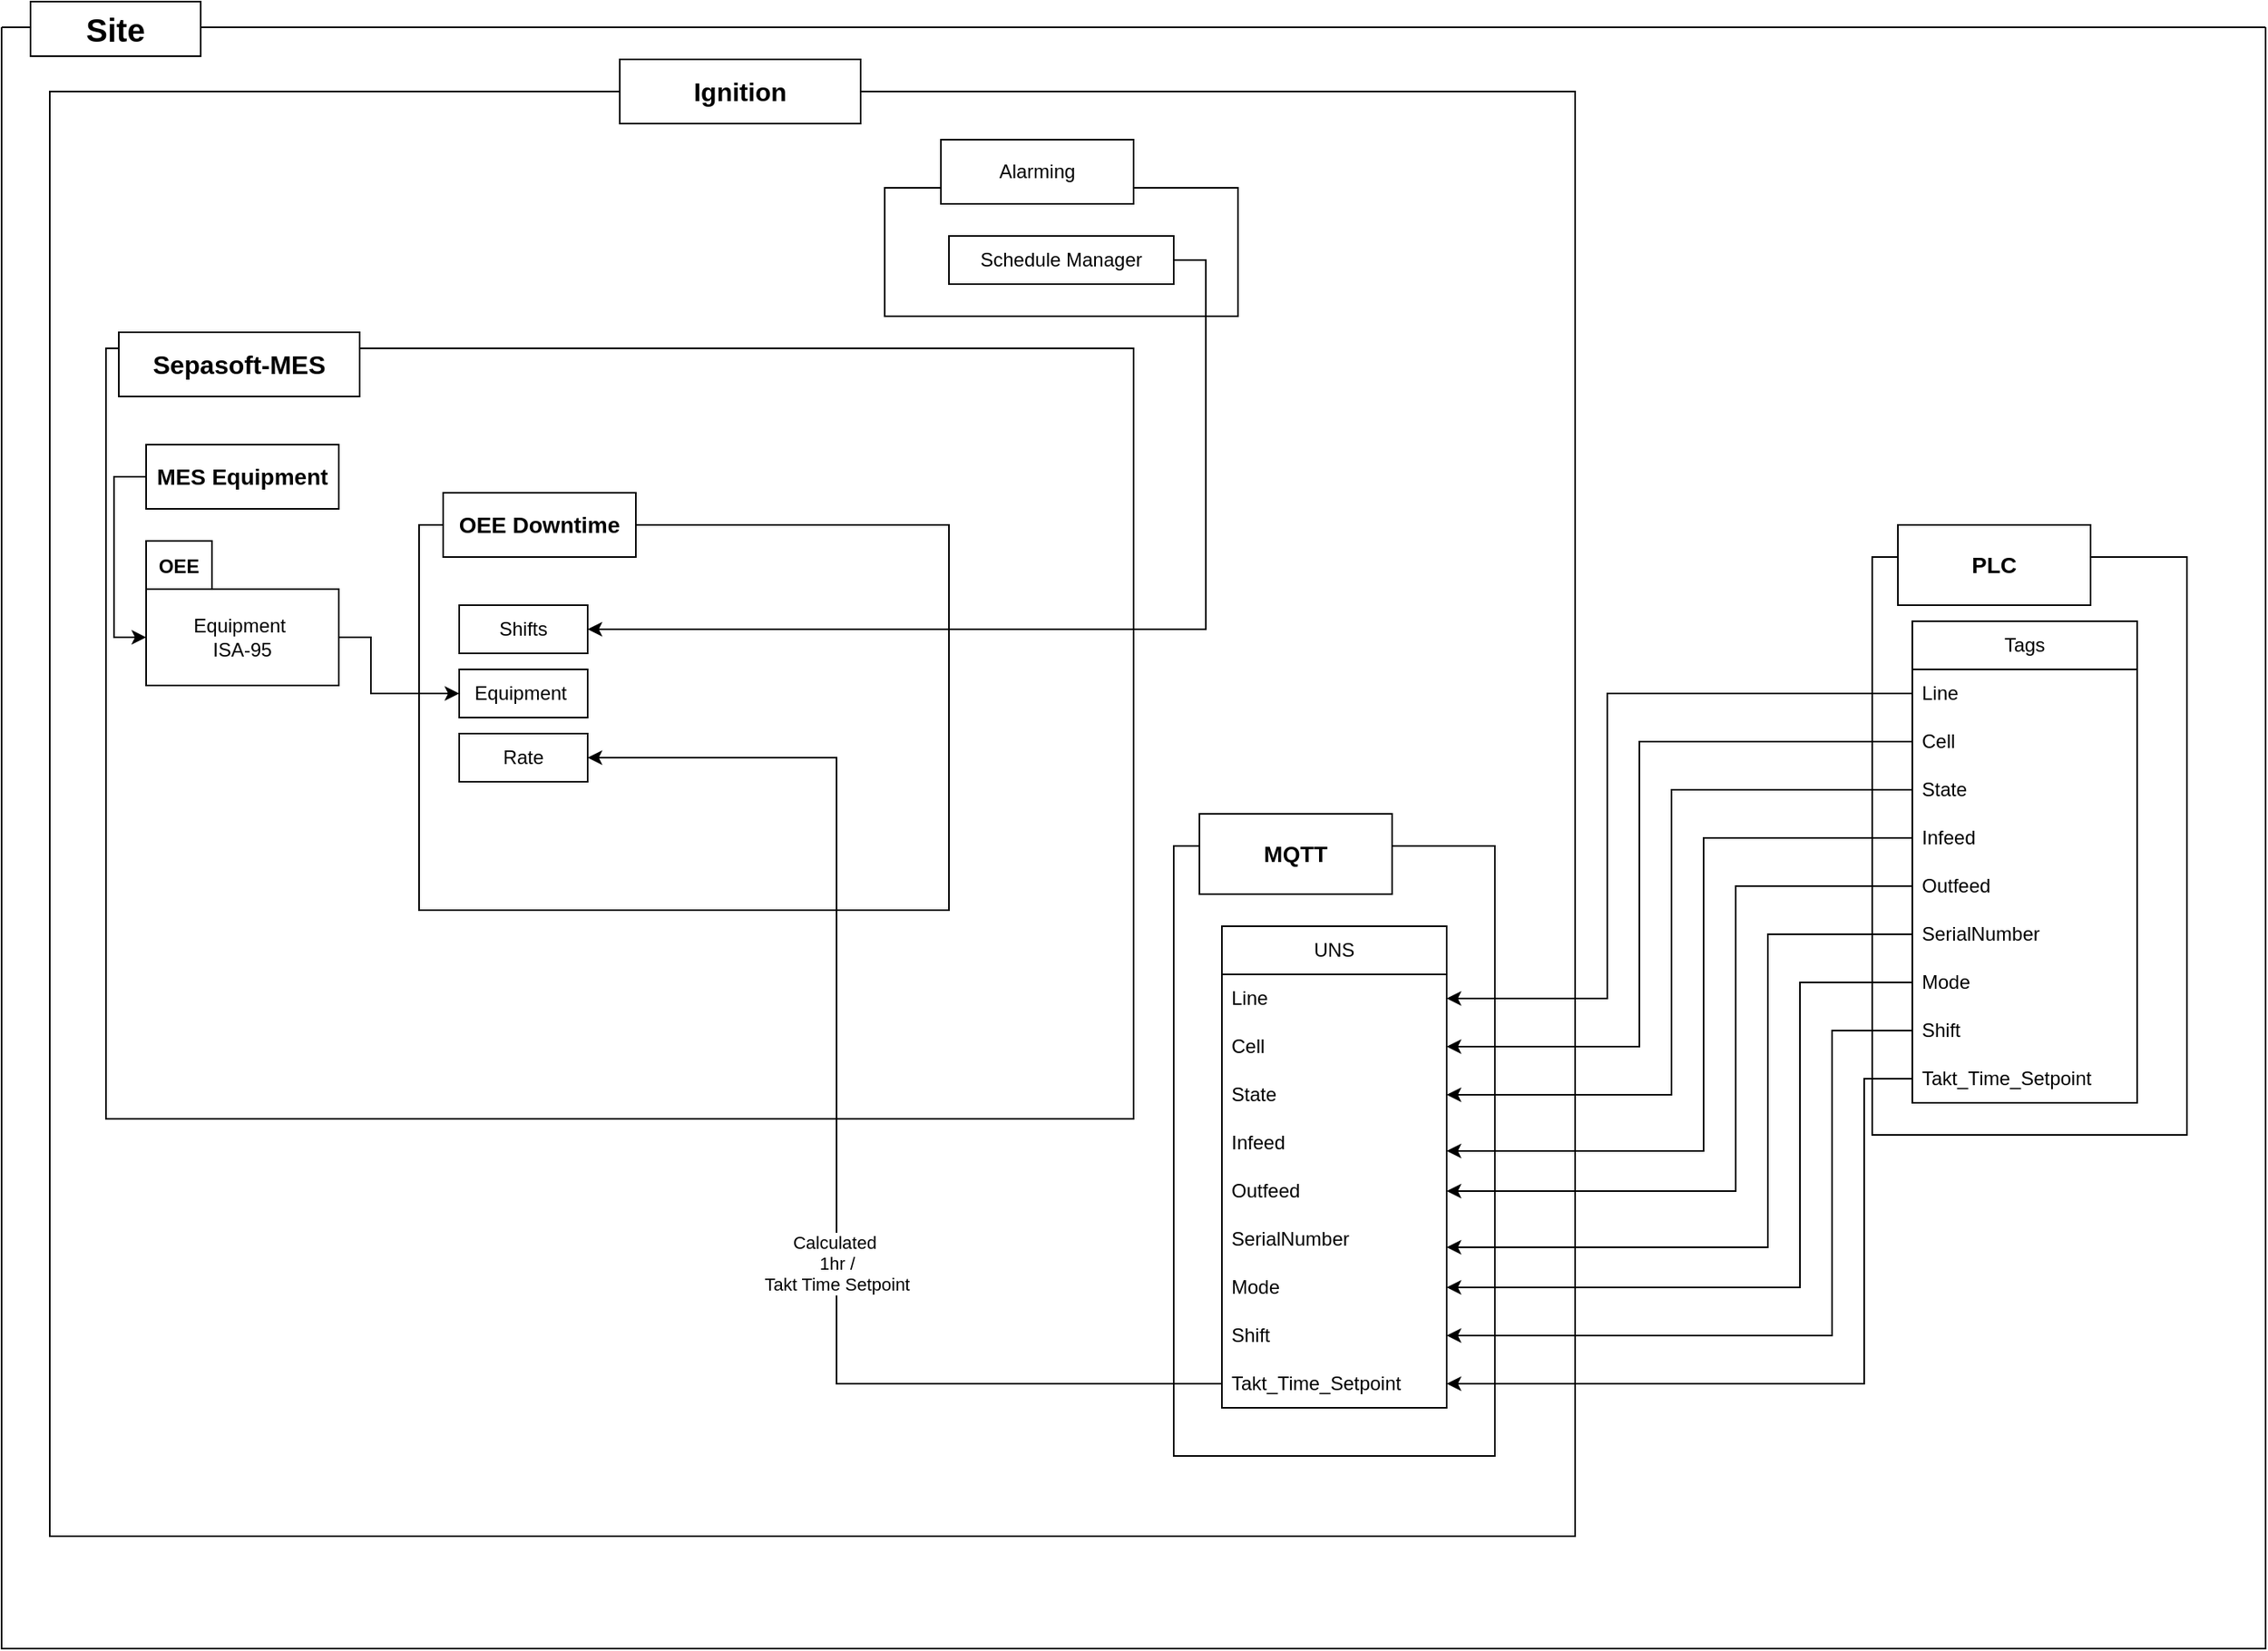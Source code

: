<mxfile version="24.5.5" type="github" pages="2">
  <diagram name="OEE Data Flow - MQTT" id="iwFp47j3jkuVN9hIityh">
    <mxGraphModel dx="1647" dy="886" grid="1" gridSize="10" guides="1" tooltips="1" connect="1" arrows="1" fold="1" page="1" pageScale="1" pageWidth="1100" pageHeight="850" math="0" shadow="0">
      <root>
        <mxCell id="0" />
        <mxCell id="1" parent="0" />
        <mxCell id="RF0k78xntV_aua3ALXSV-92" value="" style="swimlane;startSize=0;" parent="1" vertex="1">
          <mxGeometry x="40" y="770" width="1410" height="1010" as="geometry" />
        </mxCell>
        <mxCell id="RF0k78xntV_aua3ALXSV-105" value="" style="rounded=0;whiteSpace=wrap;html=1;" parent="RF0k78xntV_aua3ALXSV-92" vertex="1">
          <mxGeometry x="30" y="40" width="950" height="900" as="geometry" />
        </mxCell>
        <mxCell id="RF0k78xntV_aua3ALXSV-106" value="" style="rounded=0;whiteSpace=wrap;html=1;" parent="RF0k78xntV_aua3ALXSV-92" vertex="1">
          <mxGeometry x="65" y="200" width="640" height="480" as="geometry" />
        </mxCell>
        <mxCell id="RF0k78xntV_aua3ALXSV-107" value="Sepasoft-MES" style="rounded=0;whiteSpace=wrap;html=1;fontStyle=1;fontSize=16;" parent="RF0k78xntV_aua3ALXSV-92" vertex="1">
          <mxGeometry x="73" y="190" width="150" height="40" as="geometry" />
        </mxCell>
        <mxCell id="RF0k78xntV_aua3ALXSV-109" value="" style="rounded=0;whiteSpace=wrap;html=1;" parent="RF0k78xntV_aua3ALXSV-92" vertex="1">
          <mxGeometry x="260" y="310" width="330" height="240" as="geometry" />
        </mxCell>
        <mxCell id="RF0k78xntV_aua3ALXSV-112" value="Ignition" style="rounded=0;whiteSpace=wrap;html=1;fontStyle=1;fontSize=16;" parent="RF0k78xntV_aua3ALXSV-92" vertex="1">
          <mxGeometry x="385" y="20" width="150" height="40" as="geometry" />
        </mxCell>
        <mxCell id="RF0k78xntV_aua3ALXSV-199" style="edgeStyle=orthogonalEdgeStyle;rounded=0;orthogonalLoop=1;jettySize=auto;html=1;exitX=0;exitY=0.5;exitDx=0;exitDy=0;entryX=0;entryY=0.5;entryDx=0;entryDy=0;" parent="RF0k78xntV_aua3ALXSV-92" source="RF0k78xntV_aua3ALXSV-113" target="RF0k78xntV_aua3ALXSV-118" edge="1">
          <mxGeometry relative="1" as="geometry" />
        </mxCell>
        <mxCell id="RF0k78xntV_aua3ALXSV-113" value="MES Equipment" style="rounded=0;whiteSpace=wrap;html=1;fontStyle=1;fontSize=14;" parent="RF0k78xntV_aua3ALXSV-92" vertex="1">
          <mxGeometry x="90" y="260" width="120" height="40" as="geometry" />
        </mxCell>
        <mxCell id="RF0k78xntV_aua3ALXSV-193" style="edgeStyle=orthogonalEdgeStyle;rounded=0;orthogonalLoop=1;jettySize=auto;html=1;exitX=1;exitY=0.5;exitDx=0;exitDy=0;entryX=0;entryY=0.5;entryDx=0;entryDy=0;" parent="RF0k78xntV_aua3ALXSV-92" source="RF0k78xntV_aua3ALXSV-118" target="RF0k78xntV_aua3ALXSV-121" edge="1">
          <mxGeometry relative="1" as="geometry">
            <Array as="points">
              <mxPoint x="230" y="380" />
              <mxPoint x="230" y="415" />
            </Array>
          </mxGeometry>
        </mxCell>
        <mxCell id="RF0k78xntV_aua3ALXSV-118" value="Equipment&amp;nbsp;&lt;br&gt;ISA-95" style="rounded=0;whiteSpace=wrap;html=1;" parent="RF0k78xntV_aua3ALXSV-92" vertex="1">
          <mxGeometry x="90" y="350" width="120" height="60" as="geometry" />
        </mxCell>
        <mxCell id="RF0k78xntV_aua3ALXSV-120" value="&lt;font style=&quot;font-size: 12px;&quot;&gt;OEE&lt;/font&gt;" style="rounded=0;whiteSpace=wrap;html=1;fontStyle=1;fontSize=14;" parent="RF0k78xntV_aua3ALXSV-92" vertex="1">
          <mxGeometry x="90" y="320" width="41" height="30" as="geometry" />
        </mxCell>
        <mxCell id="RF0k78xntV_aua3ALXSV-121" value="Equipment&amp;nbsp;" style="rounded=0;whiteSpace=wrap;html=1;" parent="RF0k78xntV_aua3ALXSV-92" vertex="1">
          <mxGeometry x="285" y="400" width="80" height="30" as="geometry" />
        </mxCell>
        <mxCell id="RF0k78xntV_aua3ALXSV-122" value="Shifts" style="rounded=0;whiteSpace=wrap;html=1;" parent="RF0k78xntV_aua3ALXSV-92" vertex="1">
          <mxGeometry x="285" y="360" width="80" height="30" as="geometry" />
        </mxCell>
        <mxCell id="RF0k78xntV_aua3ALXSV-128" value="OEE Downtime" style="rounded=0;whiteSpace=wrap;html=1;fontSize=14;fontStyle=1" parent="RF0k78xntV_aua3ALXSV-92" vertex="1">
          <mxGeometry x="275" y="290" width="120" height="40" as="geometry" />
        </mxCell>
        <mxCell id="RF0k78xntV_aua3ALXSV-133" value="" style="rounded=0;whiteSpace=wrap;html=1;" parent="RF0k78xntV_aua3ALXSV-92" vertex="1">
          <mxGeometry x="1165" y="330" width="196" height="360" as="geometry" />
        </mxCell>
        <mxCell id="RF0k78xntV_aua3ALXSV-129" value="" style="rounded=0;whiteSpace=wrap;html=1;" parent="RF0k78xntV_aua3ALXSV-92" vertex="1">
          <mxGeometry x="730" y="510" width="200" height="380" as="geometry" />
        </mxCell>
        <mxCell id="RF0k78xntV_aua3ALXSV-131" value="MQTT" style="rounded=0;whiteSpace=wrap;html=1;fontSize=14;fontStyle=1" parent="RF0k78xntV_aua3ALXSV-92" vertex="1">
          <mxGeometry x="746" y="490" width="120" height="50" as="geometry" />
        </mxCell>
        <mxCell id="RF0k78xntV_aua3ALXSV-141" value="UNS" style="swimlane;fontStyle=0;childLayout=stackLayout;horizontal=1;startSize=30;horizontalStack=0;resizeParent=1;resizeParentMax=0;resizeLast=0;collapsible=1;marginBottom=0;whiteSpace=wrap;html=1;" parent="RF0k78xntV_aua3ALXSV-92" vertex="1">
          <mxGeometry x="760" y="560" width="140" height="300" as="geometry" />
        </mxCell>
        <mxCell id="RF0k78xntV_aua3ALXSV-147" value="Line" style="text;strokeColor=none;fillColor=none;align=left;verticalAlign=middle;spacingLeft=4;spacingRight=4;overflow=hidden;points=[[0,0.5],[1,0.5]];portConstraint=eastwest;rotatable=0;whiteSpace=wrap;html=1;" parent="RF0k78xntV_aua3ALXSV-141" vertex="1">
          <mxGeometry y="30" width="140" height="30" as="geometry" />
        </mxCell>
        <mxCell id="RF0k78xntV_aua3ALXSV-142" value="Cell" style="text;strokeColor=none;fillColor=none;align=left;verticalAlign=middle;spacingLeft=4;spacingRight=4;overflow=hidden;points=[[0,0.5],[1,0.5]];portConstraint=eastwest;rotatable=0;whiteSpace=wrap;html=1;" parent="RF0k78xntV_aua3ALXSV-141" vertex="1">
          <mxGeometry y="60" width="140" height="30" as="geometry" />
        </mxCell>
        <mxCell id="RF0k78xntV_aua3ALXSV-143" value="State" style="text;strokeColor=none;fillColor=none;align=left;verticalAlign=middle;spacingLeft=4;spacingRight=4;overflow=hidden;points=[[0,0.5],[1,0.5]];portConstraint=eastwest;rotatable=0;whiteSpace=wrap;html=1;" parent="RF0k78xntV_aua3ALXSV-141" vertex="1">
          <mxGeometry y="90" width="140" height="30" as="geometry" />
        </mxCell>
        <mxCell id="RF0k78xntV_aua3ALXSV-145" value="Infeed" style="text;align=left;verticalAlign=middle;spacingLeft=4;spacingRight=4;overflow=hidden;points=[[0,0.5],[1,0.5]];portConstraint=eastwest;rotatable=0;whiteSpace=wrap;html=1;" parent="RF0k78xntV_aua3ALXSV-141" vertex="1">
          <mxGeometry y="120" width="140" height="30" as="geometry" />
        </mxCell>
        <mxCell id="RF0k78xntV_aua3ALXSV-146" value="Outfeed" style="text;align=left;verticalAlign=middle;spacingLeft=4;spacingRight=4;overflow=hidden;points=[[0,0.5],[1,0.5]];portConstraint=eastwest;rotatable=0;whiteSpace=wrap;html=1;" parent="RF0k78xntV_aua3ALXSV-141" vertex="1">
          <mxGeometry y="150" width="140" height="30" as="geometry" />
        </mxCell>
        <mxCell id="RF0k78xntV_aua3ALXSV-148" value="SerialNumber&amp;nbsp;" style="text;align=left;verticalAlign=middle;spacingLeft=4;spacingRight=4;overflow=hidden;points=[[0,0.5],[1,0.5]];portConstraint=eastwest;rotatable=0;whiteSpace=wrap;html=1;" parent="RF0k78xntV_aua3ALXSV-141" vertex="1">
          <mxGeometry y="180" width="140" height="30" as="geometry" />
        </mxCell>
        <mxCell id="RF0k78xntV_aua3ALXSV-187" value="Mode" style="text;strokeColor=none;fillColor=none;align=left;verticalAlign=middle;spacingLeft=4;spacingRight=4;overflow=hidden;points=[[0,0.5],[1,0.5]];portConstraint=eastwest;rotatable=0;whiteSpace=wrap;html=1;" parent="RF0k78xntV_aua3ALXSV-141" vertex="1">
          <mxGeometry y="210" width="140" height="30" as="geometry" />
        </mxCell>
        <mxCell id="RF0k78xntV_aua3ALXSV-188" value="Shift" style="text;strokeColor=none;fillColor=none;align=left;verticalAlign=middle;spacingLeft=4;spacingRight=4;overflow=hidden;points=[[0,0.5],[1,0.5]];portConstraint=eastwest;rotatable=0;whiteSpace=wrap;html=1;" parent="RF0k78xntV_aua3ALXSV-141" vertex="1">
          <mxGeometry y="240" width="140" height="30" as="geometry" />
        </mxCell>
        <mxCell id="_Nt4qMi-7ea7wFzrv2_W-3" value="Takt_Time_Setpoint" style="text;strokeColor=none;fillColor=none;align=left;verticalAlign=middle;spacingLeft=4;spacingRight=4;overflow=hidden;points=[[0,0.5],[1,0.5]];portConstraint=eastwest;rotatable=0;whiteSpace=wrap;html=1;" parent="RF0k78xntV_aua3ALXSV-141" vertex="1">
          <mxGeometry y="270" width="140" height="30" as="geometry" />
        </mxCell>
        <mxCell id="RF0k78xntV_aua3ALXSV-149" value="Tags" style="swimlane;fontStyle=0;childLayout=stackLayout;horizontal=1;startSize=30;horizontalStack=0;resizeParent=1;resizeParentMax=0;resizeLast=0;collapsible=1;marginBottom=0;whiteSpace=wrap;html=1;" parent="RF0k78xntV_aua3ALXSV-92" vertex="1">
          <mxGeometry x="1190" y="370" width="140" height="300" as="geometry" />
        </mxCell>
        <mxCell id="RF0k78xntV_aua3ALXSV-150" value="Line" style="text;strokeColor=none;fillColor=none;align=left;verticalAlign=middle;spacingLeft=4;spacingRight=4;overflow=hidden;points=[[0,0.5],[1,0.5]];portConstraint=eastwest;rotatable=0;whiteSpace=wrap;html=1;" parent="RF0k78xntV_aua3ALXSV-149" vertex="1">
          <mxGeometry y="30" width="140" height="30" as="geometry" />
        </mxCell>
        <mxCell id="RF0k78xntV_aua3ALXSV-151" value="Cell" style="text;strokeColor=none;fillColor=none;align=left;verticalAlign=middle;spacingLeft=4;spacingRight=4;overflow=hidden;points=[[0,0.5],[1,0.5]];portConstraint=eastwest;rotatable=0;whiteSpace=wrap;html=1;" parent="RF0k78xntV_aua3ALXSV-149" vertex="1">
          <mxGeometry y="60" width="140" height="30" as="geometry" />
        </mxCell>
        <mxCell id="RF0k78xntV_aua3ALXSV-152" value="State" style="text;strokeColor=none;fillColor=none;align=left;verticalAlign=middle;spacingLeft=4;spacingRight=4;overflow=hidden;points=[[0,0.5],[1,0.5]];portConstraint=eastwest;rotatable=0;whiteSpace=wrap;html=1;" parent="RF0k78xntV_aua3ALXSV-149" vertex="1">
          <mxGeometry y="90" width="140" height="30" as="geometry" />
        </mxCell>
        <mxCell id="RF0k78xntV_aua3ALXSV-154" value="Infeed" style="text;align=left;verticalAlign=middle;spacingLeft=4;spacingRight=4;overflow=hidden;points=[[0,0.5],[1,0.5]];portConstraint=eastwest;rotatable=0;whiteSpace=wrap;html=1;" parent="RF0k78xntV_aua3ALXSV-149" vertex="1">
          <mxGeometry y="120" width="140" height="30" as="geometry" />
        </mxCell>
        <mxCell id="RF0k78xntV_aua3ALXSV-155" value="Outfeed" style="text;align=left;verticalAlign=middle;spacingLeft=4;spacingRight=4;overflow=hidden;points=[[0,0.5],[1,0.5]];portConstraint=eastwest;rotatable=0;whiteSpace=wrap;html=1;" parent="RF0k78xntV_aua3ALXSV-149" vertex="1">
          <mxGeometry y="150" width="140" height="30" as="geometry" />
        </mxCell>
        <mxCell id="_Nt4qMi-7ea7wFzrv2_W-1" style="edgeStyle=orthogonalEdgeStyle;rounded=0;orthogonalLoop=1;jettySize=auto;html=1;exitX=0;exitY=0.5;exitDx=0;exitDy=0;" parent="RF0k78xntV_aua3ALXSV-149" source="RF0k78xntV_aua3ALXSV-160" edge="1">
          <mxGeometry relative="1" as="geometry">
            <mxPoint x="-290" y="390" as="targetPoint" />
            <Array as="points">
              <mxPoint x="-90" y="195" />
              <mxPoint x="-90" y="390" />
            </Array>
          </mxGeometry>
        </mxCell>
        <mxCell id="RF0k78xntV_aua3ALXSV-160" value="SerialNumber&amp;nbsp;" style="text;align=left;verticalAlign=middle;spacingLeft=4;spacingRight=4;overflow=hidden;points=[[0,0.5],[1,0.5]];portConstraint=eastwest;rotatable=0;whiteSpace=wrap;html=1;" parent="RF0k78xntV_aua3ALXSV-149" vertex="1">
          <mxGeometry y="180" width="140" height="30" as="geometry" />
        </mxCell>
        <mxCell id="RF0k78xntV_aua3ALXSV-185" value="Mode" style="text;strokeColor=none;fillColor=none;align=left;verticalAlign=middle;spacingLeft=4;spacingRight=4;overflow=hidden;points=[[0,0.5],[1,0.5]];portConstraint=eastwest;rotatable=0;whiteSpace=wrap;html=1;" parent="RF0k78xntV_aua3ALXSV-149" vertex="1">
          <mxGeometry y="210" width="140" height="30" as="geometry" />
        </mxCell>
        <mxCell id="_Nt4qMi-7ea7wFzrv2_W-2" value="Shift" style="text;strokeColor=none;fillColor=none;align=left;verticalAlign=middle;spacingLeft=4;spacingRight=4;overflow=hidden;points=[[0,0.5],[1,0.5]];portConstraint=eastwest;rotatable=0;whiteSpace=wrap;html=1;" parent="RF0k78xntV_aua3ALXSV-149" vertex="1">
          <mxGeometry y="240" width="140" height="30" as="geometry" />
        </mxCell>
        <mxCell id="mXIp7Kui_fcemyGfA4mT-2" value="Takt_Time_Setpoint" style="text;strokeColor=none;fillColor=none;align=left;verticalAlign=middle;spacingLeft=4;spacingRight=4;overflow=hidden;points=[[0,0.5],[1,0.5]];portConstraint=eastwest;rotatable=0;whiteSpace=wrap;html=1;" parent="RF0k78xntV_aua3ALXSV-149" vertex="1">
          <mxGeometry y="270" width="140" height="30" as="geometry" />
        </mxCell>
        <mxCell id="RF0k78xntV_aua3ALXSV-157" style="edgeStyle=orthogonalEdgeStyle;rounded=0;orthogonalLoop=1;jettySize=auto;html=1;exitX=0;exitY=0.5;exitDx=0;exitDy=0;entryX=1;entryY=0.5;entryDx=0;entryDy=0;" parent="RF0k78xntV_aua3ALXSV-92" source="RF0k78xntV_aua3ALXSV-150" target="RF0k78xntV_aua3ALXSV-147" edge="1">
          <mxGeometry relative="1" as="geometry">
            <Array as="points">
              <mxPoint x="1000" y="415" />
              <mxPoint x="1000" y="605" />
            </Array>
          </mxGeometry>
        </mxCell>
        <mxCell id="RF0k78xntV_aua3ALXSV-158" style="edgeStyle=orthogonalEdgeStyle;rounded=0;orthogonalLoop=1;jettySize=auto;html=1;exitX=0;exitY=0.5;exitDx=0;exitDy=0;entryX=1;entryY=0.5;entryDx=0;entryDy=0;" parent="RF0k78xntV_aua3ALXSV-92" source="RF0k78xntV_aua3ALXSV-151" target="RF0k78xntV_aua3ALXSV-142" edge="1">
          <mxGeometry relative="1" as="geometry">
            <Array as="points">
              <mxPoint x="1020" y="445" />
              <mxPoint x="1020" y="635" />
            </Array>
          </mxGeometry>
        </mxCell>
        <mxCell id="RF0k78xntV_aua3ALXSV-159" style="edgeStyle=orthogonalEdgeStyle;rounded=0;orthogonalLoop=1;jettySize=auto;html=1;exitX=0;exitY=0.5;exitDx=0;exitDy=0;entryX=1;entryY=0.5;entryDx=0;entryDy=0;" parent="RF0k78xntV_aua3ALXSV-92" source="RF0k78xntV_aua3ALXSV-152" target="RF0k78xntV_aua3ALXSV-143" edge="1">
          <mxGeometry relative="1" as="geometry">
            <Array as="points">
              <mxPoint x="1040" y="475" />
              <mxPoint x="1040" y="665" />
            </Array>
          </mxGeometry>
        </mxCell>
        <mxCell id="RF0k78xntV_aua3ALXSV-165" style="edgeStyle=orthogonalEdgeStyle;rounded=0;orthogonalLoop=1;jettySize=auto;html=1;exitX=0;exitY=0.5;exitDx=0;exitDy=0;" parent="RF0k78xntV_aua3ALXSV-92" source="RF0k78xntV_aua3ALXSV-154" edge="1">
          <mxGeometry relative="1" as="geometry">
            <mxPoint x="900" y="700" as="targetPoint" />
            <Array as="points">
              <mxPoint x="1060" y="505" />
              <mxPoint x="1060" y="700" />
              <mxPoint x="900" y="700" />
            </Array>
          </mxGeometry>
        </mxCell>
        <mxCell id="RF0k78xntV_aua3ALXSV-166" style="edgeStyle=orthogonalEdgeStyle;rounded=0;orthogonalLoop=1;jettySize=auto;html=1;exitX=0;exitY=0.5;exitDx=0;exitDy=0;entryX=1;entryY=0.5;entryDx=0;entryDy=0;" parent="RF0k78xntV_aua3ALXSV-92" source="RF0k78xntV_aua3ALXSV-155" target="RF0k78xntV_aua3ALXSV-146" edge="1">
          <mxGeometry relative="1" as="geometry">
            <Array as="points">
              <mxPoint x="1080" y="535" />
              <mxPoint x="1080" y="725" />
            </Array>
          </mxGeometry>
        </mxCell>
        <mxCell id="RF0k78xntV_aua3ALXSV-180" value="Rate" style="rounded=0;whiteSpace=wrap;html=1;" parent="RF0k78xntV_aua3ALXSV-92" vertex="1">
          <mxGeometry x="285" y="440" width="80" height="30" as="geometry" />
        </mxCell>
        <mxCell id="RF0k78xntV_aua3ALXSV-189" style="edgeStyle=orthogonalEdgeStyle;rounded=0;orthogonalLoop=1;jettySize=auto;html=1;exitX=0;exitY=0.5;exitDx=0;exitDy=0;entryX=1;entryY=0.5;entryDx=0;entryDy=0;" parent="RF0k78xntV_aua3ALXSV-92" source="RF0k78xntV_aua3ALXSV-185" target="RF0k78xntV_aua3ALXSV-187" edge="1">
          <mxGeometry relative="1" as="geometry">
            <Array as="points">
              <mxPoint x="1120" y="595" />
              <mxPoint x="1120" y="785" />
            </Array>
          </mxGeometry>
        </mxCell>
        <mxCell id="_Nt4qMi-7ea7wFzrv2_W-4" style="edgeStyle=orthogonalEdgeStyle;rounded=0;orthogonalLoop=1;jettySize=auto;html=1;exitX=0;exitY=0.5;exitDx=0;exitDy=0;entryX=1;entryY=0.5;entryDx=0;entryDy=0;" parent="RF0k78xntV_aua3ALXSV-92" source="_Nt4qMi-7ea7wFzrv2_W-2" target="RF0k78xntV_aua3ALXSV-188" edge="1">
          <mxGeometry relative="1" as="geometry">
            <Array as="points">
              <mxPoint x="1140" y="625" />
              <mxPoint x="1140" y="815" />
            </Array>
          </mxGeometry>
        </mxCell>
        <mxCell id="mXIp7Kui_fcemyGfA4mT-4" style="edgeStyle=orthogonalEdgeStyle;rounded=0;orthogonalLoop=1;jettySize=auto;html=1;exitX=0;exitY=0.5;exitDx=0;exitDy=0;entryX=1;entryY=0.5;entryDx=0;entryDy=0;" parent="RF0k78xntV_aua3ALXSV-92" source="mXIp7Kui_fcemyGfA4mT-2" target="_Nt4qMi-7ea7wFzrv2_W-3" edge="1">
          <mxGeometry relative="1" as="geometry">
            <Array as="points">
              <mxPoint x="1160" y="655" />
              <mxPoint x="1160" y="845" />
            </Array>
          </mxGeometry>
        </mxCell>
        <mxCell id="oWvfP7ToYf8Xdh16ABEk-2" value="" style="rounded=0;whiteSpace=wrap;html=1;" vertex="1" parent="RF0k78xntV_aua3ALXSV-92">
          <mxGeometry x="550" y="100" width="220" height="80" as="geometry" />
        </mxCell>
        <mxCell id="oWvfP7ToYf8Xdh16ABEk-7" style="edgeStyle=orthogonalEdgeStyle;rounded=0;orthogonalLoop=1;jettySize=auto;html=1;exitX=1;exitY=0.5;exitDx=0;exitDy=0;entryX=1;entryY=0.5;entryDx=0;entryDy=0;" edge="1" parent="RF0k78xntV_aua3ALXSV-92" source="oWvfP7ToYf8Xdh16ABEk-4" target="RF0k78xntV_aua3ALXSV-122">
          <mxGeometry relative="1" as="geometry" />
        </mxCell>
        <mxCell id="oWvfP7ToYf8Xdh16ABEk-4" value="Schedule Manager" style="rounded=0;whiteSpace=wrap;html=1;" vertex="1" parent="RF0k78xntV_aua3ALXSV-92">
          <mxGeometry x="590" y="130" width="140" height="30" as="geometry" />
        </mxCell>
        <mxCell id="oWvfP7ToYf8Xdh16ABEk-8" style="edgeStyle=orthogonalEdgeStyle;rounded=0;orthogonalLoop=1;jettySize=auto;html=1;exitX=0;exitY=0.5;exitDx=0;exitDy=0;entryX=1;entryY=0.5;entryDx=0;entryDy=0;" edge="1" parent="RF0k78xntV_aua3ALXSV-92" source="_Nt4qMi-7ea7wFzrv2_W-3" target="RF0k78xntV_aua3ALXSV-180">
          <mxGeometry relative="1" as="geometry">
            <Array as="points">
              <mxPoint x="520" y="845" />
              <mxPoint x="520" y="455" />
            </Array>
          </mxGeometry>
        </mxCell>
        <mxCell id="oWvfP7ToYf8Xdh16ABEk-13" value="Calculated&amp;nbsp;&lt;br&gt;1hr / &lt;br&gt;Takt Time Setpoint" style="edgeLabel;html=1;align=center;verticalAlign=middle;resizable=0;points=[];" vertex="1" connectable="0" parent="oWvfP7ToYf8Xdh16ABEk-8">
          <mxGeometry x="-0.562" y="-3" relative="1" as="geometry">
            <mxPoint x="-68" y="-72" as="offset" />
          </mxGeometry>
        </mxCell>
        <mxCell id="RF0k78xntV_aua3ALXSV-93" value="Site" style="rounded=0;whiteSpace=wrap;html=1;fontStyle=1;fontSize=20;" parent="1" vertex="1">
          <mxGeometry x="58" y="754" width="106" height="34" as="geometry" />
        </mxCell>
        <mxCell id="RF0k78xntV_aua3ALXSV-134" value="PLC" style="rounded=0;whiteSpace=wrap;html=1;fontSize=14;fontStyle=1" parent="1" vertex="1">
          <mxGeometry x="1221" y="1080" width="120" height="50" as="geometry" />
        </mxCell>
        <mxCell id="oWvfP7ToYf8Xdh16ABEk-3" value="Alarming" style="rounded=0;whiteSpace=wrap;html=1;" vertex="1" parent="1">
          <mxGeometry x="625" y="840" width="120" height="40" as="geometry" />
        </mxCell>
      </root>
    </mxGraphModel>
  </diagram>
  <diagram id="u-cxBAkaLCU1vluoVzls" name="OEE Data Flow">
    <mxGraphModel dx="1224" dy="769" grid="1" gridSize="10" guides="1" tooltips="1" connect="1" arrows="1" fold="1" page="1" pageScale="1" pageWidth="850" pageHeight="1100" math="0" shadow="0">
      <root>
        <mxCell id="0" />
        <mxCell id="1" parent="0" />
        <mxCell id="5HxtPE3qpu_ST4j68AVL-1" value="" style="swimlane;startSize=0;" parent="1" vertex="1">
          <mxGeometry x="40" y="770" width="940" height="650" as="geometry" />
        </mxCell>
        <mxCell id="5HxtPE3qpu_ST4j68AVL-2" value="" style="rounded=0;whiteSpace=wrap;html=1;" parent="5HxtPE3qpu_ST4j68AVL-1" vertex="1">
          <mxGeometry x="30" y="50" width="850" height="570" as="geometry" />
        </mxCell>
        <mxCell id="5HxtPE3qpu_ST4j68AVL-3" value="" style="rounded=0;whiteSpace=wrap;html=1;" parent="5HxtPE3qpu_ST4j68AVL-1" vertex="1">
          <mxGeometry x="60" y="90" width="410" height="470" as="geometry" />
        </mxCell>
        <mxCell id="5HxtPE3qpu_ST4j68AVL-4" value="Sepasoft-MES" style="rounded=0;whiteSpace=wrap;html=1;fontStyle=1;fontSize=16;" parent="5HxtPE3qpu_ST4j68AVL-1" vertex="1">
          <mxGeometry x="73" y="70" width="150" height="40" as="geometry" />
        </mxCell>
        <mxCell id="5HxtPE3qpu_ST4j68AVL-6" value="&lt;font style=&quot;font-size: 12px;&quot;&gt;JaMES&lt;/font&gt;" style="rounded=0;whiteSpace=wrap;html=1;fontStyle=1;fontSize=14;" parent="5HxtPE3qpu_ST4j68AVL-1" vertex="1">
          <mxGeometry x="97" y="200" width="102" height="30" as="geometry" />
        </mxCell>
        <mxCell id="5HxtPE3qpu_ST4j68AVL-7" value="Ignition" style="rounded=0;whiteSpace=wrap;html=1;fontStyle=1;fontSize=16;" parent="5HxtPE3qpu_ST4j68AVL-1" vertex="1">
          <mxGeometry x="385" y="20" width="150" height="40" as="geometry" />
        </mxCell>
        <mxCell id="5HxtPE3qpu_ST4j68AVL-8" style="edgeStyle=orthogonalEdgeStyle;rounded=0;orthogonalLoop=1;jettySize=auto;html=1;exitX=0;exitY=0.5;exitDx=0;exitDy=0;entryX=0;entryY=0.5;entryDx=0;entryDy=0;" parent="5HxtPE3qpu_ST4j68AVL-1" source="5HxtPE3qpu_ST4j68AVL-10" target="5HxtPE3qpu_ST4j68AVL-15" edge="1">
          <mxGeometry relative="1" as="geometry" />
        </mxCell>
        <mxCell id="5HxtPE3qpu_ST4j68AVL-9" style="edgeStyle=orthogonalEdgeStyle;rounded=0;orthogonalLoop=1;jettySize=auto;html=1;exitX=0;exitY=0.5;exitDx=0;exitDy=0;entryX=0;entryY=0.5;entryDx=0;entryDy=0;" parent="5HxtPE3qpu_ST4j68AVL-1" source="5HxtPE3qpu_ST4j68AVL-10" target="5HxtPE3qpu_ST4j68AVL-14" edge="1">
          <mxGeometry relative="1" as="geometry" />
        </mxCell>
        <mxCell id="5HxtPE3qpu_ST4j68AVL-10" value="Plant Hierarchy" style="rounded=0;whiteSpace=wrap;html=1;fontStyle=1;fontSize=14;" parent="5HxtPE3qpu_ST4j68AVL-1" vertex="1">
          <mxGeometry x="90" y="140" width="120" height="40" as="geometry" />
        </mxCell>
        <mxCell id="5HxtPE3qpu_ST4j68AVL-14" value="Equipment&amp;nbsp;&lt;br&gt;ISA-95" style="rounded=0;whiteSpace=wrap;html=1;" parent="5HxtPE3qpu_ST4j68AVL-1" vertex="1">
          <mxGeometry x="103" y="336" width="120" height="60" as="geometry" />
        </mxCell>
        <mxCell id="5HxtPE3qpu_ST4j68AVL-15" value="Equipment&amp;nbsp;&lt;br&gt;ISA-88" style="rounded=0;whiteSpace=wrap;html=1;" parent="5HxtPE3qpu_ST4j68AVL-1" vertex="1">
          <mxGeometry x="103" y="230" width="120" height="60" as="geometry" />
        </mxCell>
        <mxCell id="5HxtPE3qpu_ST4j68AVL-16" value="&lt;font style=&quot;font-size: 12px;&quot;&gt;Sepasoft OEE&lt;/font&gt;" style="rounded=0;whiteSpace=wrap;html=1;fontStyle=1;fontSize=14;" parent="5HxtPE3qpu_ST4j68AVL-1" vertex="1">
          <mxGeometry x="98" y="306" width="132" height="30" as="geometry" />
        </mxCell>
        <mxCell id="5HxtPE3qpu_ST4j68AVL-19" value="OEE Module" style="rounded=0;whiteSpace=wrap;html=1;fontSize=14;fontStyle=1" parent="5HxtPE3qpu_ST4j68AVL-1" vertex="1">
          <mxGeometry x="260" y="170" width="150" height="50" as="geometry" />
        </mxCell>
        <mxCell id="5HxtPE3qpu_ST4j68AVL-20" value="" style="rounded=0;whiteSpace=wrap;html=1;" parent="5HxtPE3qpu_ST4j68AVL-1" vertex="1">
          <mxGeometry x="614" y="180" width="196" height="370" as="geometry" />
        </mxCell>
        <mxCell id="5HxtPE3qpu_ST4j68AVL-33" value="Tags" style="swimlane;fontStyle=0;childLayout=stackLayout;horizontal=1;startSize=30;horizontalStack=0;resizeParent=1;resizeParentMax=0;resizeLast=0;collapsible=1;marginBottom=0;whiteSpace=wrap;html=1;" parent="5HxtPE3qpu_ST4j68AVL-1" vertex="1">
          <mxGeometry x="639" y="220" width="140" height="300" as="geometry" />
        </mxCell>
        <mxCell id="5HxtPE3qpu_ST4j68AVL-34" value="Equipment" style="text;strokeColor=#82b366;fillColor=#d5e8d4;align=left;verticalAlign=middle;spacingLeft=4;spacingRight=4;overflow=hidden;points=[[0,0.5],[1,0.5]];portConstraint=eastwest;rotatable=0;whiteSpace=wrap;html=1;" parent="5HxtPE3qpu_ST4j68AVL-33" vertex="1">
          <mxGeometry y="30" width="140" height="30" as="geometry" />
        </mxCell>
        <mxCell id="5HxtPE3qpu_ST4j68AVL-36" value="State" style="text;strokeColor=#82b366;fillColor=#d5e8d4;align=left;verticalAlign=middle;spacingLeft=4;spacingRight=4;overflow=hidden;points=[[0,0.5],[1,0.5]];portConstraint=eastwest;rotatable=0;whiteSpace=wrap;html=1;" parent="5HxtPE3qpu_ST4j68AVL-33" vertex="1">
          <mxGeometry y="60" width="140" height="30" as="geometry" />
        </mxCell>
        <mxCell id="5HxtPE3qpu_ST4j68AVL-37" value="Infeed" style="text;align=left;verticalAlign=middle;spacingLeft=4;spacingRight=4;overflow=hidden;points=[[0,0.5],[1,0.5]];portConstraint=eastwest;rotatable=0;whiteSpace=wrap;html=1;fillColor=#d5e8d4;strokeColor=#82b366;" parent="5HxtPE3qpu_ST4j68AVL-33" vertex="1">
          <mxGeometry y="90" width="140" height="30" as="geometry" />
        </mxCell>
        <mxCell id="5HxtPE3qpu_ST4j68AVL-38" value="Outfeed" style="text;align=left;verticalAlign=middle;spacingLeft=4;spacingRight=4;overflow=hidden;points=[[0,0.5],[1,0.5]];portConstraint=eastwest;rotatable=0;whiteSpace=wrap;html=1;fillColor=#d5e8d4;strokeColor=#82b366;" parent="5HxtPE3qpu_ST4j68AVL-33" vertex="1">
          <mxGeometry y="120" width="140" height="30" as="geometry" />
        </mxCell>
        <mxCell id="5HxtPE3qpu_ST4j68AVL-40" value="Unique Identifier" style="text;align=left;verticalAlign=middle;spacingLeft=4;spacingRight=4;overflow=hidden;points=[[0,0.5],[1,0.5]];portConstraint=eastwest;rotatable=0;whiteSpace=wrap;html=1;fillColor=#ffe6cc;strokeColor=#d79b00;" parent="5HxtPE3qpu_ST4j68AVL-33" vertex="1">
          <mxGeometry y="150" width="140" height="30" as="geometry" />
        </mxCell>
        <mxCell id="5HxtPE3qpu_ST4j68AVL-41" value="Mode" style="text;strokeColor=#d79b00;fillColor=#ffe6cc;align=left;verticalAlign=middle;spacingLeft=4;spacingRight=4;overflow=hidden;points=[[0,0.5],[1,0.5]];portConstraint=eastwest;rotatable=0;whiteSpace=wrap;html=1;" parent="5HxtPE3qpu_ST4j68AVL-33" vertex="1">
          <mxGeometry y="180" width="140" height="30" as="geometry" />
        </mxCell>
        <mxCell id="5HxtPE3qpu_ST4j68AVL-42" value="Shift" style="text;strokeColor=#82b366;fillColor=#d5e8d4;align=left;verticalAlign=middle;spacingLeft=4;spacingRight=4;overflow=hidden;points=[[0,0.5],[1,0.5]];portConstraint=eastwest;rotatable=0;whiteSpace=wrap;html=1;" parent="5HxtPE3qpu_ST4j68AVL-33" vertex="1">
          <mxGeometry y="210" width="140" height="30" as="geometry" />
        </mxCell>
        <mxCell id="5HxtPE3qpu_ST4j68AVL-43" value="Rate" style="text;strokeColor=#82b366;fillColor=#d5e8d4;align=left;verticalAlign=middle;spacingLeft=4;spacingRight=4;overflow=hidden;points=[[0,0.5],[1,0.5]];portConstraint=eastwest;rotatable=0;whiteSpace=wrap;html=1;" parent="5HxtPE3qpu_ST4j68AVL-33" vertex="1">
          <mxGeometry y="240" width="140" height="30" as="geometry" />
        </mxCell>
        <mxCell id="5HxtPE3qpu_ST4j68AVL-81" value="Reject" style="text;align=left;verticalAlign=middle;spacingLeft=4;spacingRight=4;overflow=hidden;points=[[0,0.5],[1,0.5]];portConstraint=eastwest;rotatable=0;whiteSpace=wrap;html=1;fillColor=#fff2cc;strokeColor=#d6b656;" parent="5HxtPE3qpu_ST4j68AVL-33" vertex="1">
          <mxGeometry y="270" width="140" height="30" as="geometry" />
        </mxCell>
        <mxCell id="5HxtPE3qpu_ST4j68AVL-55" value="Remote Tags (PLC)" style="rounded=0;whiteSpace=wrap;html=1;fontSize=14;fontStyle=1" parent="5HxtPE3qpu_ST4j68AVL-1" vertex="1">
          <mxGeometry x="630" y="160" width="120" height="50" as="geometry" />
        </mxCell>
        <mxCell id="5HxtPE3qpu_ST4j68AVL-63" value="Tag Collector" style="swimlane;fontStyle=0;childLayout=stackLayout;horizontal=1;startSize=30;horizontalStack=0;resizeParent=1;resizeParentMax=0;resizeLast=0;collapsible=1;marginBottom=0;whiteSpace=wrap;html=1;" parent="5HxtPE3qpu_ST4j68AVL-1" vertex="1">
          <mxGeometry x="265" y="220" width="140" height="300" as="geometry" />
        </mxCell>
        <mxCell id="5HxtPE3qpu_ST4j68AVL-64" value="Equipment" style="text;strokeColor=#82b366;fillColor=#d5e8d4;align=left;verticalAlign=middle;spacingLeft=4;spacingRight=4;overflow=hidden;points=[[0,0.5],[1,0.5]];portConstraint=eastwest;rotatable=0;whiteSpace=wrap;html=1;" parent="5HxtPE3qpu_ST4j68AVL-63" vertex="1">
          <mxGeometry y="30" width="140" height="30" as="geometry" />
        </mxCell>
        <mxCell id="5HxtPE3qpu_ST4j68AVL-65" value="State" style="text;strokeColor=#82b366;fillColor=#d5e8d4;align=left;verticalAlign=middle;spacingLeft=4;spacingRight=4;overflow=hidden;points=[[0,0.5],[1,0.5]];portConstraint=eastwest;rotatable=0;whiteSpace=wrap;html=1;" parent="5HxtPE3qpu_ST4j68AVL-63" vertex="1">
          <mxGeometry y="60" width="140" height="30" as="geometry" />
        </mxCell>
        <mxCell id="5HxtPE3qpu_ST4j68AVL-66" value="Infeed" style="text;align=left;verticalAlign=middle;spacingLeft=4;spacingRight=4;overflow=hidden;points=[[0,0.5],[1,0.5]];portConstraint=eastwest;rotatable=0;whiteSpace=wrap;html=1;fillColor=#d5e8d4;strokeColor=#82b366;" parent="5HxtPE3qpu_ST4j68AVL-63" vertex="1">
          <mxGeometry y="90" width="140" height="30" as="geometry" />
        </mxCell>
        <mxCell id="5HxtPE3qpu_ST4j68AVL-67" value="Outfeed" style="text;align=left;verticalAlign=middle;spacingLeft=4;spacingRight=4;overflow=hidden;points=[[0,0.5],[1,0.5]];portConstraint=eastwest;rotatable=0;whiteSpace=wrap;html=1;fillColor=#d5e8d4;strokeColor=#82b366;" parent="5HxtPE3qpu_ST4j68AVL-63" vertex="1">
          <mxGeometry y="120" width="140" height="30" as="geometry" />
        </mxCell>
        <mxCell id="5HxtPE3qpu_ST4j68AVL-68" value="Unique Identifier" style="text;align=left;verticalAlign=middle;spacingLeft=4;spacingRight=4;overflow=hidden;points=[[0,0.5],[1,0.5]];portConstraint=eastwest;rotatable=0;whiteSpace=wrap;html=1;fillColor=#ffe6cc;strokeColor=#d79b00;" parent="5HxtPE3qpu_ST4j68AVL-63" vertex="1">
          <mxGeometry y="150" width="140" height="30" as="geometry" />
        </mxCell>
        <mxCell id="5HxtPE3qpu_ST4j68AVL-69" value="Mode" style="text;strokeColor=#d79b00;fillColor=#ffe6cc;align=left;verticalAlign=middle;spacingLeft=4;spacingRight=4;overflow=hidden;points=[[0,0.5],[1,0.5]];portConstraint=eastwest;rotatable=0;whiteSpace=wrap;html=1;" parent="5HxtPE3qpu_ST4j68AVL-63" vertex="1">
          <mxGeometry y="180" width="140" height="30" as="geometry" />
        </mxCell>
        <mxCell id="5HxtPE3qpu_ST4j68AVL-70" value="Shift" style="text;strokeColor=#82b366;fillColor=#d5e8d4;align=left;verticalAlign=middle;spacingLeft=4;spacingRight=4;overflow=hidden;points=[[0,0.5],[1,0.5]];portConstraint=eastwest;rotatable=0;whiteSpace=wrap;html=1;" parent="5HxtPE3qpu_ST4j68AVL-63" vertex="1">
          <mxGeometry y="210" width="140" height="30" as="geometry" />
        </mxCell>
        <mxCell id="5HxtPE3qpu_ST4j68AVL-71" value="Rate" style="text;strokeColor=#82b366;fillColor=#d5e8d4;align=left;verticalAlign=middle;spacingLeft=4;spacingRight=4;overflow=hidden;points=[[0,0.5],[1,0.5]];portConstraint=eastwest;rotatable=0;whiteSpace=wrap;html=1;" parent="5HxtPE3qpu_ST4j68AVL-63" vertex="1">
          <mxGeometry y="240" width="140" height="30" as="geometry" />
        </mxCell>
        <mxCell id="5HxtPE3qpu_ST4j68AVL-80" value="Reject" style="text;align=left;verticalAlign=middle;spacingLeft=4;spacingRight=4;overflow=hidden;points=[[0,0.5],[1,0.5]];portConstraint=eastwest;rotatable=0;whiteSpace=wrap;html=1;fillColor=#fff2cc;strokeColor=#d6b656;" parent="5HxtPE3qpu_ST4j68AVL-63" vertex="1">
          <mxGeometry y="270" width="140" height="30" as="geometry" />
        </mxCell>
        <mxCell id="5HxtPE3qpu_ST4j68AVL-72" style="edgeStyle=orthogonalEdgeStyle;rounded=0;orthogonalLoop=1;jettySize=auto;html=1;exitX=0;exitY=0.5;exitDx=0;exitDy=0;" parent="5HxtPE3qpu_ST4j68AVL-1" source="5HxtPE3qpu_ST4j68AVL-34" target="5HxtPE3qpu_ST4j68AVL-64" edge="1">
          <mxGeometry relative="1" as="geometry" />
        </mxCell>
        <mxCell id="5HxtPE3qpu_ST4j68AVL-73" style="edgeStyle=orthogonalEdgeStyle;rounded=0;orthogonalLoop=1;jettySize=auto;html=1;exitX=0;exitY=0.5;exitDx=0;exitDy=0;entryX=1;entryY=0.5;entryDx=0;entryDy=0;" parent="5HxtPE3qpu_ST4j68AVL-1" source="5HxtPE3qpu_ST4j68AVL-36" target="5HxtPE3qpu_ST4j68AVL-65" edge="1">
          <mxGeometry relative="1" as="geometry" />
        </mxCell>
        <mxCell id="5HxtPE3qpu_ST4j68AVL-74" style="edgeStyle=orthogonalEdgeStyle;rounded=0;orthogonalLoop=1;jettySize=auto;html=1;exitX=0;exitY=0.5;exitDx=0;exitDy=0;entryX=1;entryY=0.5;entryDx=0;entryDy=0;" parent="5HxtPE3qpu_ST4j68AVL-1" source="5HxtPE3qpu_ST4j68AVL-37" target="5HxtPE3qpu_ST4j68AVL-66" edge="1">
          <mxGeometry relative="1" as="geometry" />
        </mxCell>
        <mxCell id="5HxtPE3qpu_ST4j68AVL-75" style="edgeStyle=orthogonalEdgeStyle;rounded=0;orthogonalLoop=1;jettySize=auto;html=1;exitX=0;exitY=0.5;exitDx=0;exitDy=0;entryX=1;entryY=0.5;entryDx=0;entryDy=0;" parent="5HxtPE3qpu_ST4j68AVL-1" source="5HxtPE3qpu_ST4j68AVL-38" target="5HxtPE3qpu_ST4j68AVL-67" edge="1">
          <mxGeometry relative="1" as="geometry" />
        </mxCell>
        <mxCell id="5HxtPE3qpu_ST4j68AVL-76" style="edgeStyle=orthogonalEdgeStyle;rounded=0;orthogonalLoop=1;jettySize=auto;html=1;exitX=0;exitY=0.5;exitDx=0;exitDy=0;entryX=1;entryY=0.5;entryDx=0;entryDy=0;" parent="5HxtPE3qpu_ST4j68AVL-1" source="5HxtPE3qpu_ST4j68AVL-40" target="5HxtPE3qpu_ST4j68AVL-68" edge="1">
          <mxGeometry relative="1" as="geometry" />
        </mxCell>
        <mxCell id="5HxtPE3qpu_ST4j68AVL-77" style="edgeStyle=orthogonalEdgeStyle;rounded=0;orthogonalLoop=1;jettySize=auto;html=1;exitX=0;exitY=0.5;exitDx=0;exitDy=0;entryX=1;entryY=0.5;entryDx=0;entryDy=0;" parent="5HxtPE3qpu_ST4j68AVL-1" source="5HxtPE3qpu_ST4j68AVL-41" target="5HxtPE3qpu_ST4j68AVL-69" edge="1">
          <mxGeometry relative="1" as="geometry" />
        </mxCell>
        <mxCell id="5HxtPE3qpu_ST4j68AVL-78" style="edgeStyle=orthogonalEdgeStyle;rounded=0;orthogonalLoop=1;jettySize=auto;html=1;exitX=0;exitY=0.5;exitDx=0;exitDy=0;entryX=1;entryY=0.5;entryDx=0;entryDy=0;" parent="5HxtPE3qpu_ST4j68AVL-1" source="5HxtPE3qpu_ST4j68AVL-42" target="5HxtPE3qpu_ST4j68AVL-70" edge="1">
          <mxGeometry relative="1" as="geometry" />
        </mxCell>
        <mxCell id="5HxtPE3qpu_ST4j68AVL-79" style="edgeStyle=orthogonalEdgeStyle;rounded=0;orthogonalLoop=1;jettySize=auto;html=1;exitX=0;exitY=0.5;exitDx=0;exitDy=0;entryX=1;entryY=0.5;entryDx=0;entryDy=0;" parent="5HxtPE3qpu_ST4j68AVL-1" source="5HxtPE3qpu_ST4j68AVL-43" target="5HxtPE3qpu_ST4j68AVL-71" edge="1">
          <mxGeometry relative="1" as="geometry" />
        </mxCell>
        <mxCell id="5HxtPE3qpu_ST4j68AVL-82" style="edgeStyle=orthogonalEdgeStyle;rounded=0;orthogonalLoop=1;jettySize=auto;html=1;exitX=0;exitY=0.5;exitDx=0;exitDy=0;" parent="5HxtPE3qpu_ST4j68AVL-1" source="5HxtPE3qpu_ST4j68AVL-81" target="5HxtPE3qpu_ST4j68AVL-80" edge="1">
          <mxGeometry relative="1" as="geometry" />
        </mxCell>
        <mxCell id="5HxtPE3qpu_ST4j68AVL-54" value="Site" style="rounded=0;whiteSpace=wrap;html=1;fontStyle=1;fontSize=20;" parent="1" vertex="1">
          <mxGeometry x="58" y="754" width="106" height="34" as="geometry" />
        </mxCell>
        <mxCell id="nTfjwsC8snGan4jAFpdy-2" value="PLC" style="rounded=0;whiteSpace=wrap;html=1;fillColor=#d5e8d4;strokeColor=#82b366;" parent="1" vertex="1">
          <mxGeometry x="1030" y="990" width="100" height="50" as="geometry" />
        </mxCell>
      </root>
    </mxGraphModel>
  </diagram>
</mxfile>
